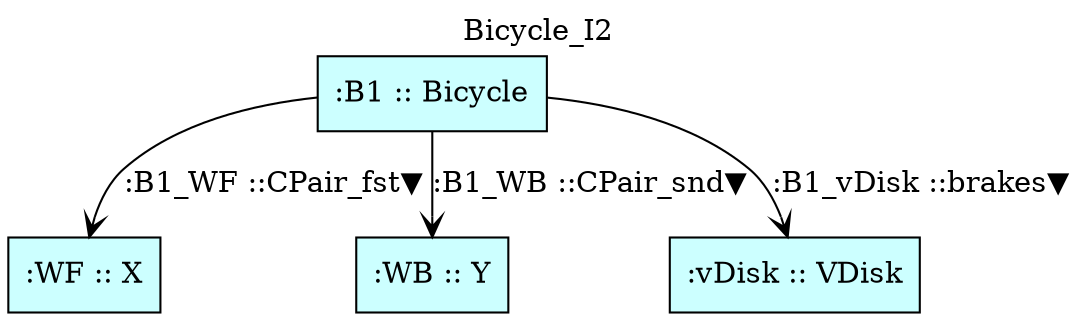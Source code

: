 digraph {graph[label=Bicycle_I2,labelloc=tl,labelfontsize=12];
"B1"[shape=box,fillcolor="#CCFFFF",style = filled,label=":B1 :: Bicycle"];
"WF"[shape=box,fillcolor="#CCFFFF",style = filled,label=":WF :: X"];
"WB"[shape=box,fillcolor="#CCFFFF",style = filled,label=":WB :: Y"];
"vDisk"[shape=box,fillcolor="#CCFFFF",style = filled,label=":vDisk :: VDisk"];

"B1"->"WF"[label=":B1_WF ::CPair_fst▼",arrowhead=vee];
"B1"->"WB"[label=":B1_WB ::CPair_snd▼",arrowhead=vee];
"B1"->"vDisk"[label=":B1_vDisk ::brakes▼",arrowhead=vee];
}
